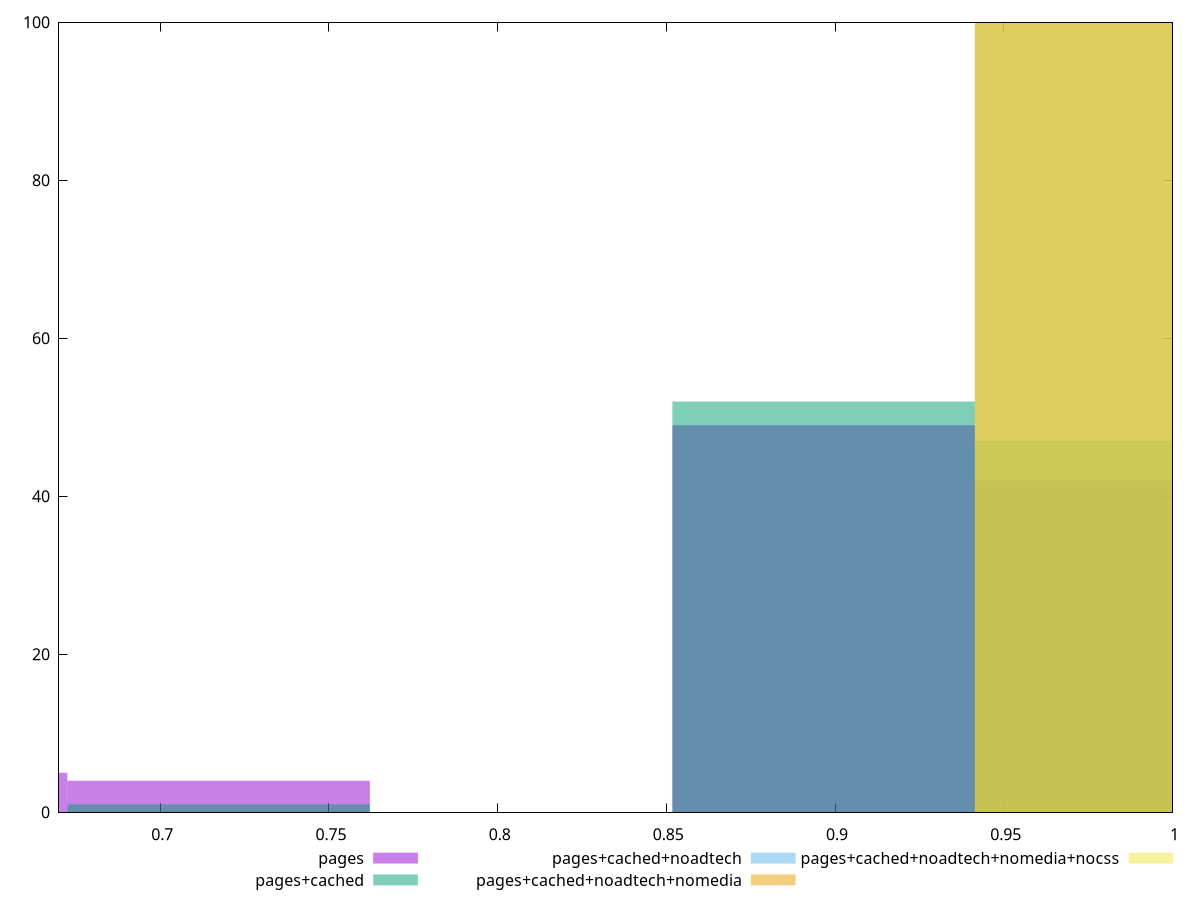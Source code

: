 reset

$pages <<EOF
0.9862795890983859 42
0.8966178082712599 49
0.7172942466170079 4
0.627632465789882 5
EOF

$pagesCached <<EOF
0.8966178082712599 52
0.9862795890983859 47
0.7172942466170079 1
EOF

$pagesCachedNoadtech <<EOF
0.9862795890983859 100
EOF

$pagesCachedNoadtechNomedia <<EOF
0.9862795890983859 100
EOF

$pagesCachedNoadtechNomediaNocss <<EOF
0.9862795890983859 100
EOF

set key outside below
set boxwidth 0.08966178082712599
set xrange [0.67:1]
set yrange [0:100]
set trange [0:100]
set style fill transparent solid 0.5 noborder
set terminal svg size 640, 530 enhanced background rgb 'white'
set output "report_00009_2021-02-08T22-37-41.559Z/unminified-css/comparison/histogram/all_score.svg"

plot $pages title "pages" with boxes, \
     $pagesCached title "pages+cached" with boxes, \
     $pagesCachedNoadtech title "pages+cached+noadtech" with boxes, \
     $pagesCachedNoadtechNomedia title "pages+cached+noadtech+nomedia" with boxes, \
     $pagesCachedNoadtechNomediaNocss title "pages+cached+noadtech+nomedia+nocss" with boxes

reset
